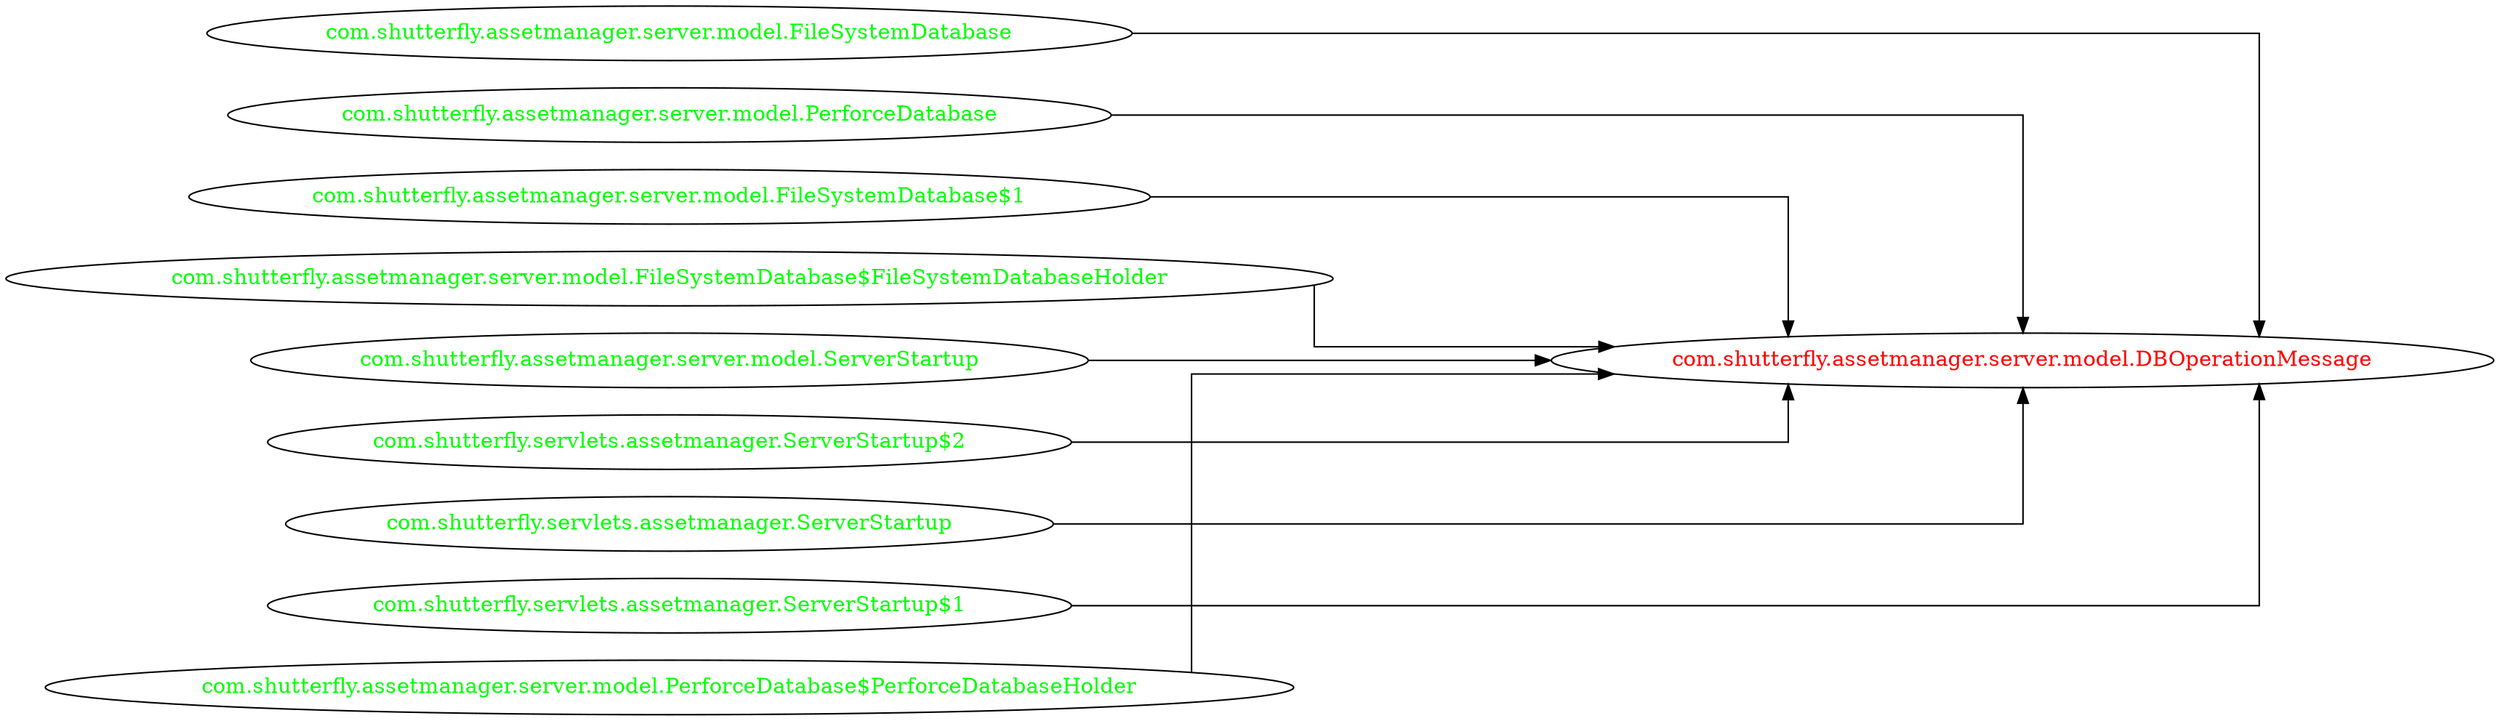 digraph dependencyGraph {
 concentrate=true;
 ranksep="2.0";
 rankdir="LR"; 
 splines="ortho";
"com.shutterfly.assetmanager.server.model.DBOperationMessage" [fontcolor="red"];
"com.shutterfly.assetmanager.server.model.FileSystemDatabase" [ fontcolor="green" ];
"com.shutterfly.assetmanager.server.model.FileSystemDatabase"->"com.shutterfly.assetmanager.server.model.DBOperationMessage";
"com.shutterfly.assetmanager.server.model.PerforceDatabase" [ fontcolor="green" ];
"com.shutterfly.assetmanager.server.model.PerforceDatabase"->"com.shutterfly.assetmanager.server.model.DBOperationMessage";
"com.shutterfly.assetmanager.server.model.FileSystemDatabase$1" [ fontcolor="green" ];
"com.shutterfly.assetmanager.server.model.FileSystemDatabase$1"->"com.shutterfly.assetmanager.server.model.DBOperationMessage";
"com.shutterfly.assetmanager.server.model.FileSystemDatabase$FileSystemDatabaseHolder" [ fontcolor="green" ];
"com.shutterfly.assetmanager.server.model.FileSystemDatabase$FileSystemDatabaseHolder"->"com.shutterfly.assetmanager.server.model.DBOperationMessage";
"com.shutterfly.assetmanager.server.model.ServerStartup" [ fontcolor="green" ];
"com.shutterfly.assetmanager.server.model.ServerStartup"->"com.shutterfly.assetmanager.server.model.DBOperationMessage";
"com.shutterfly.servlets.assetmanager.ServerStartup$2" [ fontcolor="green" ];
"com.shutterfly.servlets.assetmanager.ServerStartup$2"->"com.shutterfly.assetmanager.server.model.DBOperationMessage";
"com.shutterfly.servlets.assetmanager.ServerStartup" [ fontcolor="green" ];
"com.shutterfly.servlets.assetmanager.ServerStartup"->"com.shutterfly.assetmanager.server.model.DBOperationMessage";
"com.shutterfly.servlets.assetmanager.ServerStartup$1" [ fontcolor="green" ];
"com.shutterfly.servlets.assetmanager.ServerStartup$1"->"com.shutterfly.assetmanager.server.model.DBOperationMessage";
"com.shutterfly.assetmanager.server.model.PerforceDatabase$PerforceDatabaseHolder" [ fontcolor="green" ];
"com.shutterfly.assetmanager.server.model.PerforceDatabase$PerforceDatabaseHolder"->"com.shutterfly.assetmanager.server.model.DBOperationMessage";
}